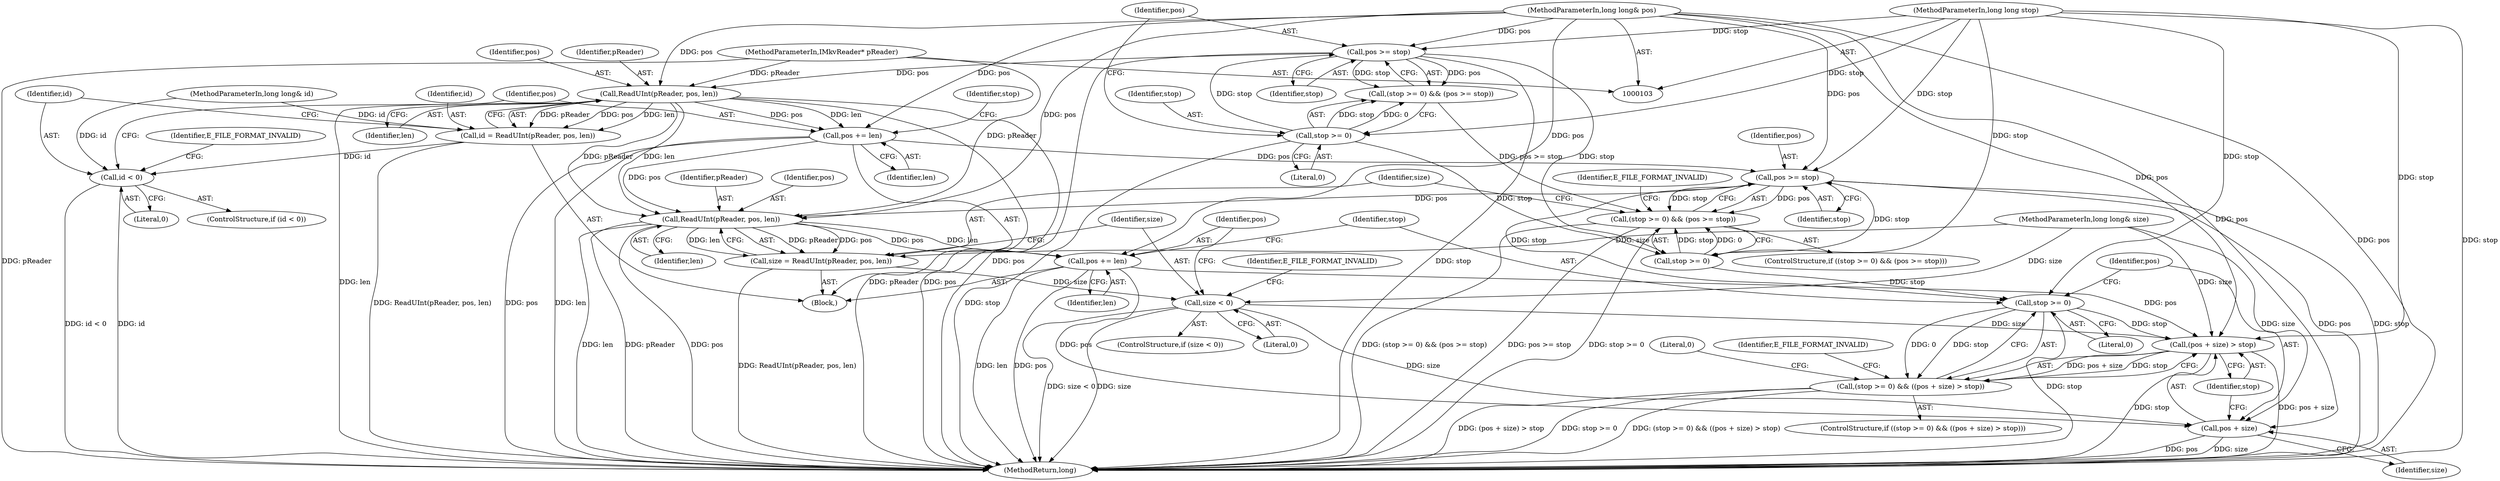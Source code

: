 digraph "1_Android_cc274e2abe8b2a6698a5c47d8aa4bb45f1f9538d_51@pointer" {
"1000123" [label="(Call,ReadUInt(pReader, pos, len))"];
"1000104" [label="(MethodParameterIn,IMkvReader* pReader)"];
"1000115" [label="(Call,pos >= stop)"];
"1000105" [label="(MethodParameterIn,long long& pos)"];
"1000112" [label="(Call,stop >= 0)"];
"1000106" [label="(MethodParameterIn,long long stop)"];
"1000121" [label="(Call,id = ReadUInt(pReader, pos, len))"];
"1000128" [label="(Call,id < 0)"];
"1000133" [label="(Call,pos += len)"];
"1000141" [label="(Call,pos >= stop)"];
"1000137" [label="(Call,(stop >= 0) && (pos >= stop))"];
"1000148" [label="(Call,ReadUInt(pReader, pos, len))"];
"1000146" [label="(Call,size = ReadUInt(pReader, pos, len))"];
"1000153" [label="(Call,size < 0)"];
"1000166" [label="(Call,(pos + size) > stop)"];
"1000162" [label="(Call,(stop >= 0) && ((pos + size) > stop))"];
"1000167" [label="(Call,pos + size)"];
"1000158" [label="(Call,pos += len)"];
"1000163" [label="(Call,stop >= 0)"];
"1000129" [label="(Identifier,id)"];
"1000111" [label="(Call,(stop >= 0) && (pos >= stop))"];
"1000138" [label="(Call,stop >= 0)"];
"1000114" [label="(Literal,0)"];
"1000106" [label="(MethodParameterIn,long long stop)"];
"1000165" [label="(Literal,0)"];
"1000174" [label="(Literal,0)"];
"1000175" [label="(MethodReturn,long)"];
"1000170" [label="(Identifier,stop)"];
"1000166" [label="(Call,(pos + size) > stop)"];
"1000148" [label="(Call,ReadUInt(pReader, pos, len))"];
"1000135" [label="(Identifier,len)"];
"1000130" [label="(Literal,0)"];
"1000141" [label="(Call,pos >= stop)"];
"1000126" [label="(Identifier,len)"];
"1000146" [label="(Call,size = ReadUInt(pReader, pos, len))"];
"1000117" [label="(Identifier,stop)"];
"1000137" [label="(Call,(stop >= 0) && (pos >= stop))"];
"1000139" [label="(Identifier,stop)"];
"1000164" [label="(Identifier,stop)"];
"1000158" [label="(Call,pos += len)"];
"1000124" [label="(Identifier,pReader)"];
"1000132" [label="(Identifier,E_FILE_FORMAT_INVALID)"];
"1000127" [label="(ControlStructure,if (id < 0))"];
"1000152" [label="(ControlStructure,if (size < 0))"];
"1000172" [label="(Identifier,E_FILE_FORMAT_INVALID)"];
"1000113" [label="(Identifier,stop)"];
"1000153" [label="(Call,size < 0)"];
"1000162" [label="(Call,(stop >= 0) && ((pos + size) > stop))"];
"1000115" [label="(Call,pos >= stop)"];
"1000121" [label="(Call,id = ReadUInt(pReader, pos, len))"];
"1000145" [label="(Identifier,E_FILE_FORMAT_INVALID)"];
"1000149" [label="(Identifier,pReader)"];
"1000143" [label="(Identifier,stop)"];
"1000112" [label="(Call,stop >= 0)"];
"1000159" [label="(Identifier,pos)"];
"1000169" [label="(Identifier,size)"];
"1000163" [label="(Call,stop >= 0)"];
"1000109" [label="(Block,)"];
"1000150" [label="(Identifier,pos)"];
"1000105" [label="(MethodParameterIn,long long& pos)"];
"1000122" [label="(Identifier,id)"];
"1000167" [label="(Call,pos + size)"];
"1000128" [label="(Call,id < 0)"];
"1000168" [label="(Identifier,pos)"];
"1000151" [label="(Identifier,len)"];
"1000123" [label="(Call,ReadUInt(pReader, pos, len))"];
"1000125" [label="(Identifier,pos)"];
"1000142" [label="(Identifier,pos)"];
"1000116" [label="(Identifier,pos)"];
"1000155" [label="(Literal,0)"];
"1000157" [label="(Identifier,E_FILE_FORMAT_INVALID)"];
"1000107" [label="(MethodParameterIn,long long& id)"];
"1000133" [label="(Call,pos += len)"];
"1000154" [label="(Identifier,size)"];
"1000160" [label="(Identifier,len)"];
"1000104" [label="(MethodParameterIn,IMkvReader* pReader)"];
"1000108" [label="(MethodParameterIn,long long& size)"];
"1000147" [label="(Identifier,size)"];
"1000136" [label="(ControlStructure,if ((stop >= 0) && (pos >= stop)))"];
"1000161" [label="(ControlStructure,if ((stop >= 0) && ((pos + size) > stop)))"];
"1000134" [label="(Identifier,pos)"];
"1000123" -> "1000121"  [label="AST: "];
"1000123" -> "1000126"  [label="CFG: "];
"1000124" -> "1000123"  [label="AST: "];
"1000125" -> "1000123"  [label="AST: "];
"1000126" -> "1000123"  [label="AST: "];
"1000121" -> "1000123"  [label="CFG: "];
"1000123" -> "1000175"  [label="DDG: pos"];
"1000123" -> "1000175"  [label="DDG: pReader"];
"1000123" -> "1000175"  [label="DDG: len"];
"1000123" -> "1000121"  [label="DDG: pReader"];
"1000123" -> "1000121"  [label="DDG: pos"];
"1000123" -> "1000121"  [label="DDG: len"];
"1000104" -> "1000123"  [label="DDG: pReader"];
"1000115" -> "1000123"  [label="DDG: pos"];
"1000105" -> "1000123"  [label="DDG: pos"];
"1000123" -> "1000133"  [label="DDG: len"];
"1000123" -> "1000133"  [label="DDG: pos"];
"1000123" -> "1000148"  [label="DDG: pReader"];
"1000123" -> "1000148"  [label="DDG: len"];
"1000104" -> "1000103"  [label="AST: "];
"1000104" -> "1000175"  [label="DDG: pReader"];
"1000104" -> "1000148"  [label="DDG: pReader"];
"1000115" -> "1000111"  [label="AST: "];
"1000115" -> "1000117"  [label="CFG: "];
"1000116" -> "1000115"  [label="AST: "];
"1000117" -> "1000115"  [label="AST: "];
"1000111" -> "1000115"  [label="CFG: "];
"1000115" -> "1000175"  [label="DDG: stop"];
"1000115" -> "1000175"  [label="DDG: pos"];
"1000115" -> "1000111"  [label="DDG: pos"];
"1000115" -> "1000111"  [label="DDG: stop"];
"1000105" -> "1000115"  [label="DDG: pos"];
"1000112" -> "1000115"  [label="DDG: stop"];
"1000106" -> "1000115"  [label="DDG: stop"];
"1000115" -> "1000138"  [label="DDG: stop"];
"1000105" -> "1000103"  [label="AST: "];
"1000105" -> "1000175"  [label="DDG: pos"];
"1000105" -> "1000133"  [label="DDG: pos"];
"1000105" -> "1000141"  [label="DDG: pos"];
"1000105" -> "1000148"  [label="DDG: pos"];
"1000105" -> "1000158"  [label="DDG: pos"];
"1000105" -> "1000166"  [label="DDG: pos"];
"1000105" -> "1000167"  [label="DDG: pos"];
"1000112" -> "1000111"  [label="AST: "];
"1000112" -> "1000114"  [label="CFG: "];
"1000113" -> "1000112"  [label="AST: "];
"1000114" -> "1000112"  [label="AST: "];
"1000116" -> "1000112"  [label="CFG: "];
"1000111" -> "1000112"  [label="CFG: "];
"1000112" -> "1000175"  [label="DDG: stop"];
"1000112" -> "1000111"  [label="DDG: stop"];
"1000112" -> "1000111"  [label="DDG: 0"];
"1000106" -> "1000112"  [label="DDG: stop"];
"1000112" -> "1000138"  [label="DDG: stop"];
"1000106" -> "1000103"  [label="AST: "];
"1000106" -> "1000175"  [label="DDG: stop"];
"1000106" -> "1000138"  [label="DDG: stop"];
"1000106" -> "1000141"  [label="DDG: stop"];
"1000106" -> "1000163"  [label="DDG: stop"];
"1000106" -> "1000166"  [label="DDG: stop"];
"1000121" -> "1000109"  [label="AST: "];
"1000122" -> "1000121"  [label="AST: "];
"1000129" -> "1000121"  [label="CFG: "];
"1000121" -> "1000175"  [label="DDG: ReadUInt(pReader, pos, len)"];
"1000107" -> "1000121"  [label="DDG: id"];
"1000121" -> "1000128"  [label="DDG: id"];
"1000128" -> "1000127"  [label="AST: "];
"1000128" -> "1000130"  [label="CFG: "];
"1000129" -> "1000128"  [label="AST: "];
"1000130" -> "1000128"  [label="AST: "];
"1000132" -> "1000128"  [label="CFG: "];
"1000134" -> "1000128"  [label="CFG: "];
"1000128" -> "1000175"  [label="DDG: id"];
"1000128" -> "1000175"  [label="DDG: id < 0"];
"1000107" -> "1000128"  [label="DDG: id"];
"1000133" -> "1000109"  [label="AST: "];
"1000133" -> "1000135"  [label="CFG: "];
"1000134" -> "1000133"  [label="AST: "];
"1000135" -> "1000133"  [label="AST: "];
"1000139" -> "1000133"  [label="CFG: "];
"1000133" -> "1000175"  [label="DDG: pos"];
"1000133" -> "1000175"  [label="DDG: len"];
"1000133" -> "1000141"  [label="DDG: pos"];
"1000133" -> "1000148"  [label="DDG: pos"];
"1000141" -> "1000137"  [label="AST: "];
"1000141" -> "1000143"  [label="CFG: "];
"1000142" -> "1000141"  [label="AST: "];
"1000143" -> "1000141"  [label="AST: "];
"1000137" -> "1000141"  [label="CFG: "];
"1000141" -> "1000175"  [label="DDG: pos"];
"1000141" -> "1000175"  [label="DDG: stop"];
"1000141" -> "1000137"  [label="DDG: pos"];
"1000141" -> "1000137"  [label="DDG: stop"];
"1000138" -> "1000141"  [label="DDG: stop"];
"1000141" -> "1000148"  [label="DDG: pos"];
"1000141" -> "1000163"  [label="DDG: stop"];
"1000137" -> "1000136"  [label="AST: "];
"1000137" -> "1000138"  [label="CFG: "];
"1000138" -> "1000137"  [label="AST: "];
"1000145" -> "1000137"  [label="CFG: "];
"1000147" -> "1000137"  [label="CFG: "];
"1000137" -> "1000175"  [label="DDG: pos >= stop"];
"1000137" -> "1000175"  [label="DDG: stop >= 0"];
"1000137" -> "1000175"  [label="DDG: (stop >= 0) && (pos >= stop)"];
"1000138" -> "1000137"  [label="DDG: stop"];
"1000138" -> "1000137"  [label="DDG: 0"];
"1000111" -> "1000137"  [label="DDG: pos >= stop"];
"1000148" -> "1000146"  [label="AST: "];
"1000148" -> "1000151"  [label="CFG: "];
"1000149" -> "1000148"  [label="AST: "];
"1000150" -> "1000148"  [label="AST: "];
"1000151" -> "1000148"  [label="AST: "];
"1000146" -> "1000148"  [label="CFG: "];
"1000148" -> "1000175"  [label="DDG: len"];
"1000148" -> "1000175"  [label="DDG: pReader"];
"1000148" -> "1000175"  [label="DDG: pos"];
"1000148" -> "1000146"  [label="DDG: pReader"];
"1000148" -> "1000146"  [label="DDG: pos"];
"1000148" -> "1000146"  [label="DDG: len"];
"1000148" -> "1000158"  [label="DDG: len"];
"1000148" -> "1000158"  [label="DDG: pos"];
"1000146" -> "1000109"  [label="AST: "];
"1000147" -> "1000146"  [label="AST: "];
"1000154" -> "1000146"  [label="CFG: "];
"1000146" -> "1000175"  [label="DDG: ReadUInt(pReader, pos, len)"];
"1000108" -> "1000146"  [label="DDG: size"];
"1000146" -> "1000153"  [label="DDG: size"];
"1000153" -> "1000152"  [label="AST: "];
"1000153" -> "1000155"  [label="CFG: "];
"1000154" -> "1000153"  [label="AST: "];
"1000155" -> "1000153"  [label="AST: "];
"1000157" -> "1000153"  [label="CFG: "];
"1000159" -> "1000153"  [label="CFG: "];
"1000153" -> "1000175"  [label="DDG: size < 0"];
"1000153" -> "1000175"  [label="DDG: size"];
"1000108" -> "1000153"  [label="DDG: size"];
"1000153" -> "1000166"  [label="DDG: size"];
"1000153" -> "1000167"  [label="DDG: size"];
"1000166" -> "1000162"  [label="AST: "];
"1000166" -> "1000170"  [label="CFG: "];
"1000167" -> "1000166"  [label="AST: "];
"1000170" -> "1000166"  [label="AST: "];
"1000162" -> "1000166"  [label="CFG: "];
"1000166" -> "1000175"  [label="DDG: pos + size"];
"1000166" -> "1000175"  [label="DDG: stop"];
"1000166" -> "1000162"  [label="DDG: pos + size"];
"1000166" -> "1000162"  [label="DDG: stop"];
"1000158" -> "1000166"  [label="DDG: pos"];
"1000108" -> "1000166"  [label="DDG: size"];
"1000163" -> "1000166"  [label="DDG: stop"];
"1000162" -> "1000161"  [label="AST: "];
"1000162" -> "1000163"  [label="CFG: "];
"1000163" -> "1000162"  [label="AST: "];
"1000172" -> "1000162"  [label="CFG: "];
"1000174" -> "1000162"  [label="CFG: "];
"1000162" -> "1000175"  [label="DDG: (pos + size) > stop"];
"1000162" -> "1000175"  [label="DDG: stop >= 0"];
"1000162" -> "1000175"  [label="DDG: (stop >= 0) && ((pos + size) > stop)"];
"1000163" -> "1000162"  [label="DDG: stop"];
"1000163" -> "1000162"  [label="DDG: 0"];
"1000167" -> "1000169"  [label="CFG: "];
"1000168" -> "1000167"  [label="AST: "];
"1000169" -> "1000167"  [label="AST: "];
"1000170" -> "1000167"  [label="CFG: "];
"1000167" -> "1000175"  [label="DDG: size"];
"1000167" -> "1000175"  [label="DDG: pos"];
"1000158" -> "1000167"  [label="DDG: pos"];
"1000108" -> "1000167"  [label="DDG: size"];
"1000158" -> "1000109"  [label="AST: "];
"1000158" -> "1000160"  [label="CFG: "];
"1000159" -> "1000158"  [label="AST: "];
"1000160" -> "1000158"  [label="AST: "];
"1000164" -> "1000158"  [label="CFG: "];
"1000158" -> "1000175"  [label="DDG: len"];
"1000158" -> "1000175"  [label="DDG: pos"];
"1000163" -> "1000165"  [label="CFG: "];
"1000164" -> "1000163"  [label="AST: "];
"1000165" -> "1000163"  [label="AST: "];
"1000168" -> "1000163"  [label="CFG: "];
"1000163" -> "1000175"  [label="DDG: stop"];
"1000138" -> "1000163"  [label="DDG: stop"];
}
